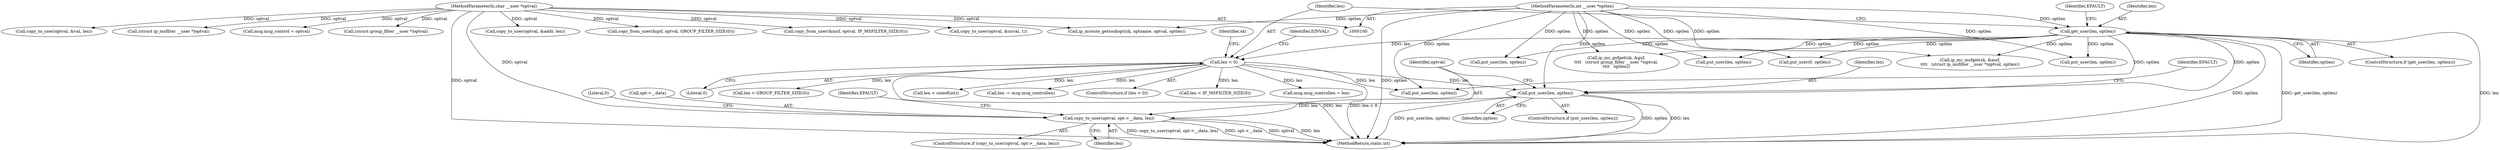 digraph "0_linux_f6d8bd051c391c1c0458a30b2a7abcd939329259_25@API" {
"1000210" [label="(Call,copy_to_user(optval, opt->__data, len))"];
"1000104" [label="(MethodParameterIn,char __user *optval)"];
"1000203" [label="(Call,put_user(len, optlen))"];
"1000138" [label="(Call,len < 0)"];
"1000131" [label="(Call,get_user(len, optlen))"];
"1000105" [label="(MethodParameterIn,int __user *optlen)"];
"1000531" [label="(Call,msg.msg_controllen = len)"];
"1000404" [label="(Call,put_user(len, optlen))"];
"1000526" [label="(Call,msg.msg_control = optval)"];
"1000706" [label="(MethodReturn,static int)"];
"1000138" [label="(Call,len < 0)"];
"1000105" [label="(MethodParameterIn,int __user *optlen)"];
"1000140" [label="(Literal,0)"];
"1000468" [label="(Call,len < GROUP_FILTER_SIZE(0))"];
"1000136" [label="(Identifier,EFAULT)"];
"1000203" [label="(Call,put_user(len, optlen))"];
"1000497" [label="(Call,(struct group_filter __user *)optval)"];
"1000411" [label="(Call,copy_to_user(optval, &addr, len))"];
"1000671" [label="(Call,put_user(len, optlen))"];
"1000493" [label="(Call,ip_mc_gsfget(sk, &gsf,\n\t\t\t\t   (struct group_filter __user *)optval,\n\t\t\t\t   optlen))"];
"1000209" [label="(ControlStructure,if (copy_to_user(optval, opt->__data, len)))"];
"1000645" [label="(Call,len < sizeof(int))"];
"1000131" [label="(Call,get_user(len, optlen))"];
"1000133" [label="(Identifier,optlen)"];
"1000202" [label="(ControlStructure,if (put_user(len, optlen)))"];
"1000211" [label="(Identifier,optval)"];
"1000197" [label="(Call,put_user(0, optlen))"];
"1000145" [label="(Identifier,sk)"];
"1000220" [label="(Literal,0)"];
"1000689" [label="(Call,put_user(len, optlen))"];
"1000104" [label="(MethodParameterIn,char __user *optval)"];
"1000479" [label="(Call,copy_from_user(&gsf, optval, GROUP_FILTER_SIZE(0)))"];
"1000605" [label="(Call,len -= msg.msg_controllen)"];
"1000125" [label="(Call,ip_mroute_getsockopt(sk, optname, optval, optlen))"];
"1000437" [label="(Call,copy_from_user(&msf, optval, IP_MSFILTER_SIZE(0)))"];
"1000678" [label="(Call,copy_to_user(optval, &ucval, 1))"];
"1000139" [label="(Identifier,len)"];
"1000212" [label="(Call,opt->__data)"];
"1000132" [label="(Identifier,len)"];
"1000137" [label="(ControlStructure,if (len < 0))"];
"1000204" [label="(Identifier,len)"];
"1000611" [label="(Call,put_user(len, optlen))"];
"1000130" [label="(ControlStructure,if (get_user(len, optlen)))"];
"1000696" [label="(Call,copy_to_user(optval, &val, len))"];
"1000143" [label="(Identifier,EINVAL)"];
"1000451" [label="(Call,ip_mc_msfget(sk, &msf,\n\t\t\t\t   (struct ip_msfilter __user *)optval, optlen))"];
"1000455" [label="(Call,(struct ip_msfilter __user *)optval)"];
"1000218" [label="(Identifier,EFAULT)"];
"1000208" [label="(Identifier,EFAULT)"];
"1000205" [label="(Identifier,optlen)"];
"1000426" [label="(Call,len < IP_MSFILTER_SIZE(0))"];
"1000210" [label="(Call,copy_to_user(optval, opt->__data, len))"];
"1000215" [label="(Identifier,len)"];
"1000210" -> "1000209"  [label="AST: "];
"1000210" -> "1000215"  [label="CFG: "];
"1000211" -> "1000210"  [label="AST: "];
"1000212" -> "1000210"  [label="AST: "];
"1000215" -> "1000210"  [label="AST: "];
"1000218" -> "1000210"  [label="CFG: "];
"1000220" -> "1000210"  [label="CFG: "];
"1000210" -> "1000706"  [label="DDG: copy_to_user(optval, opt->__data, len)"];
"1000210" -> "1000706"  [label="DDG: opt->__data"];
"1000210" -> "1000706"  [label="DDG: optval"];
"1000210" -> "1000706"  [label="DDG: len"];
"1000104" -> "1000210"  [label="DDG: optval"];
"1000203" -> "1000210"  [label="DDG: len"];
"1000104" -> "1000100"  [label="AST: "];
"1000104" -> "1000706"  [label="DDG: optval"];
"1000104" -> "1000125"  [label="DDG: optval"];
"1000104" -> "1000411"  [label="DDG: optval"];
"1000104" -> "1000437"  [label="DDG: optval"];
"1000104" -> "1000455"  [label="DDG: optval"];
"1000104" -> "1000479"  [label="DDG: optval"];
"1000104" -> "1000497"  [label="DDG: optval"];
"1000104" -> "1000526"  [label="DDG: optval"];
"1000104" -> "1000678"  [label="DDG: optval"];
"1000104" -> "1000696"  [label="DDG: optval"];
"1000203" -> "1000202"  [label="AST: "];
"1000203" -> "1000205"  [label="CFG: "];
"1000204" -> "1000203"  [label="AST: "];
"1000205" -> "1000203"  [label="AST: "];
"1000208" -> "1000203"  [label="CFG: "];
"1000211" -> "1000203"  [label="CFG: "];
"1000203" -> "1000706"  [label="DDG: put_user(len, optlen)"];
"1000203" -> "1000706"  [label="DDG: optlen"];
"1000203" -> "1000706"  [label="DDG: len"];
"1000138" -> "1000203"  [label="DDG: len"];
"1000131" -> "1000203"  [label="DDG: optlen"];
"1000105" -> "1000203"  [label="DDG: optlen"];
"1000138" -> "1000137"  [label="AST: "];
"1000138" -> "1000140"  [label="CFG: "];
"1000139" -> "1000138"  [label="AST: "];
"1000140" -> "1000138"  [label="AST: "];
"1000143" -> "1000138"  [label="CFG: "];
"1000145" -> "1000138"  [label="CFG: "];
"1000138" -> "1000706"  [label="DDG: len"];
"1000138" -> "1000706"  [label="DDG: len < 0"];
"1000131" -> "1000138"  [label="DDG: len"];
"1000138" -> "1000404"  [label="DDG: len"];
"1000138" -> "1000426"  [label="DDG: len"];
"1000138" -> "1000468"  [label="DDG: len"];
"1000138" -> "1000531"  [label="DDG: len"];
"1000138" -> "1000605"  [label="DDG: len"];
"1000138" -> "1000645"  [label="DDG: len"];
"1000131" -> "1000130"  [label="AST: "];
"1000131" -> "1000133"  [label="CFG: "];
"1000132" -> "1000131"  [label="AST: "];
"1000133" -> "1000131"  [label="AST: "];
"1000136" -> "1000131"  [label="CFG: "];
"1000139" -> "1000131"  [label="CFG: "];
"1000131" -> "1000706"  [label="DDG: len"];
"1000131" -> "1000706"  [label="DDG: optlen"];
"1000131" -> "1000706"  [label="DDG: get_user(len, optlen)"];
"1000105" -> "1000131"  [label="DDG: optlen"];
"1000131" -> "1000197"  [label="DDG: optlen"];
"1000131" -> "1000404"  [label="DDG: optlen"];
"1000131" -> "1000451"  [label="DDG: optlen"];
"1000131" -> "1000493"  [label="DDG: optlen"];
"1000131" -> "1000611"  [label="DDG: optlen"];
"1000131" -> "1000671"  [label="DDG: optlen"];
"1000131" -> "1000689"  [label="DDG: optlen"];
"1000105" -> "1000100"  [label="AST: "];
"1000105" -> "1000706"  [label="DDG: optlen"];
"1000105" -> "1000125"  [label="DDG: optlen"];
"1000105" -> "1000197"  [label="DDG: optlen"];
"1000105" -> "1000404"  [label="DDG: optlen"];
"1000105" -> "1000451"  [label="DDG: optlen"];
"1000105" -> "1000493"  [label="DDG: optlen"];
"1000105" -> "1000611"  [label="DDG: optlen"];
"1000105" -> "1000671"  [label="DDG: optlen"];
"1000105" -> "1000689"  [label="DDG: optlen"];
}
